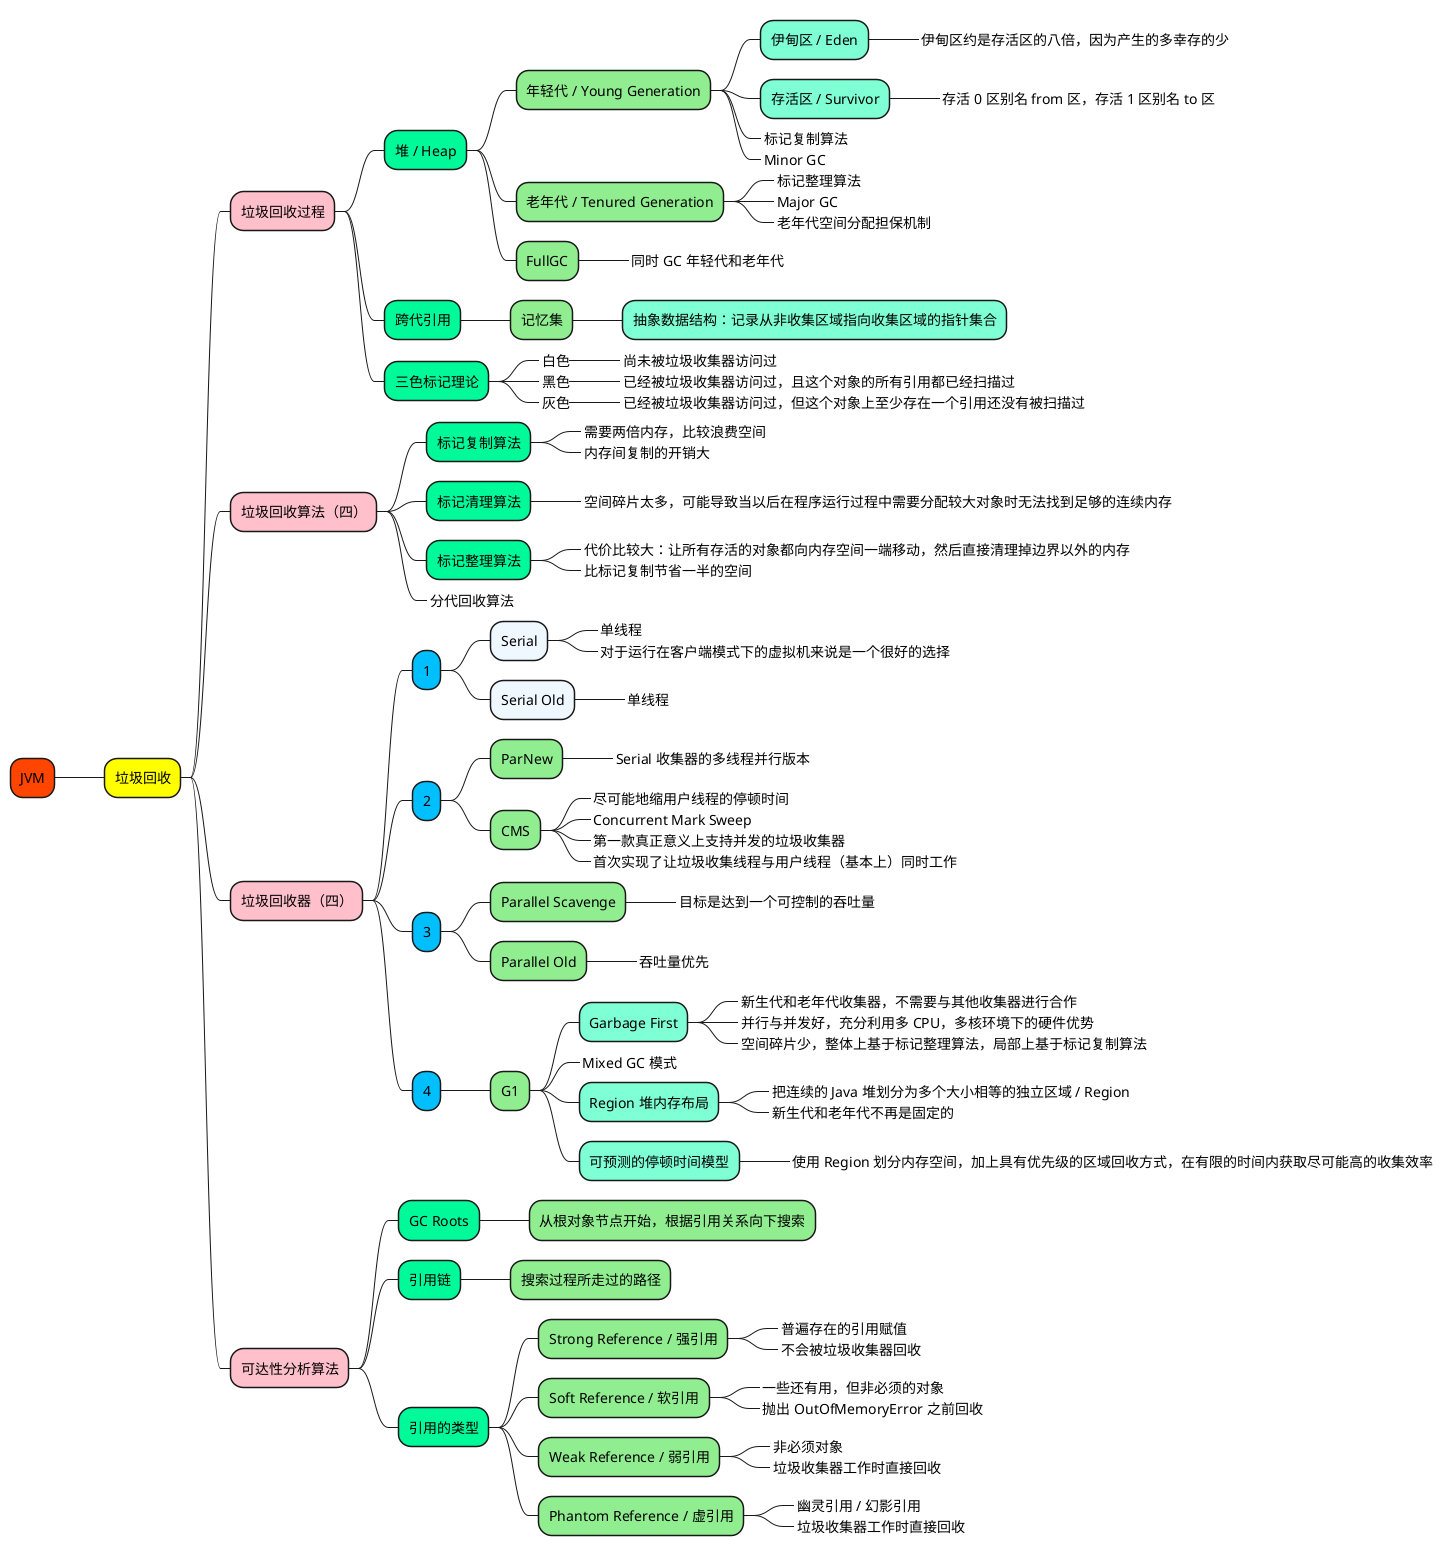 @startmindmap

+[#OrangeRed] JVM

++[#yellow] 垃圾回收

+++[#Pink] 垃圾回收过程

++++[#MediumSpringGreen] 堆 / Heap

+++++[#LightGreen] 年轻代 / Young Generation
++++++[#Aquamarine] 伊甸区 / Eden
+++++++[#Aquamarine]_ 伊甸区约是存活区的八倍，因为产生的多幸存的少
++++++[#Aquamarine] 存活区 / Survivor
+++++++[#Aquamarine]_ 存活 0 区别名 from 区，存活 1 区别名 to 区
++++++[#Aquamarine]_ 标记复制算法
++++++[#Aquamarine]_ Minor GC

+++++[#LightGreen] 老年代 / Tenured Generation
++++++[#Aquamarine]_ 标记整理算法
++++++[#Aquamarine]_ Major GC
++++++[#GhostWhite]_ 老年代空间分配担保机制

+++++[#LightGreen] FullGC
++++++_ 同时 GC 年轻代和老年代

++++[#MediumSpringGreen] 跨代引用
+++++[#LightGreen] 记忆集
++++++[#Aquamarine] 抽象数据结构：记录从非收集区域指向收集区域的指针集合

++++[#MediumSpringGreen] 三色标记理论
+++++[#LightGreen]_ 白色
++++++[#Aquamarine]_ 尚未被垃圾收集器访问过
+++++[#LightGreen]_ 黑色
++++++[#Aquamarine]_ 已经被垃圾收集器访问过，且这个对象的所有引用都已经扫描过
+++++[#LightGreen]_ 灰色
++++++[#Aquamarine]_ 已经被垃圾收集器访问过，但这个对象上至少存在一个引用还没有被扫描过


+++[#Pink] 垃圾回收算法（四）

++++[#MediumSpringGreen] 标记复制算法
+++++_ 需要两倍内存，比较浪费空间
+++++_ 内存间复制的开销大

++++[#MediumSpringGreen] 标记清理算法
+++++_ 空间碎片太多，可能导致当以后在程序运行过程中需要分配较大对象时无法找到足够的连续内存

++++[#MediumSpringGreen] 标记整理算法
+++++_ 代价比较大：让所有存活的对象都向内存空间一端移动，然后直接清理掉边界以外的内存
+++++_ 比标记复制节省一半的空间

++++[#MediumSpringGreen]_ 分代回收算法


+++[#Pink] 垃圾回收器（四）

++++[#DeepSkyBlue] 1
+++++[#AliceBlue] Serial
++++++[#AliceBlue]_ 单线程
++++++[#AliceBlue]_ 对于运行在客户端模式下的虚拟机来说是一个很好的选择
+++++[#AliceBlue] Serial Old
++++++[#AliceBlue]_ 单线程

++++[#DeepSkyBlue] 2
+++++[#LightGreen] ParNew
++++++[#LightGreen]_ Serial 收集器的多线程并行版本
+++++[#LightGreen] CMS
++++++[#LightGreen]_ 尽可能地缩用户线程的停顿时间
++++++[#LightGreen]_ Concurrent Mark Sweep
++++++[#LightGreen]_ 第一款真正意义上支持并发的垃圾收集器
++++++[#LightGreen]_ 首次实现了让垃圾收集线程与用户线程（基本上）同时工作

++++[#DeepSkyBlue] 3
+++++[#LightGreen] Parallel Scavenge
++++++[#LightGreen]_ 目标是达到一个可控制的吞吐量
+++++[#LightGreen] Parallel Old
++++++[#LightGreen]_ 吞吐量优先

++++[#DeepSkyBlue] 4
+++++[#LightGreen] G1

++++++[#Aquamarine] Garbage First
+++++++[#Aquamarine]_ 新生代和老年代收集器，不需要与其他收集器进行合作
+++++++[#Aquamarine]_ 并行与并发好，充分利用多 CPU，多核环境下的硬件优势
+++++++[#Aquamarine]_ 空间碎片少，整体上基于标记整理算法，局部上基于标记复制算法

++++++[#Aquamarine]_ Mixed GC 模式

++++++[#Aquamarine] Region 堆内存布局
+++++++[#Aquamarine]_ 把连续的 Java 堆划分为多个大小相等的独立区域 / Region
+++++++[#Aquamarine]_ 新生代和老年代不再是固定的

++++++[#Aquamarine] 可预测的停顿时间模型
+++++++[#Aquamarine]_ 使用 Region 划分内存空间，加上具有优先级的区域回收方式，在有限的时间内获取尽可能高的收集效率


+++[#Pink] 可达性分析算法

++++[#MediumSpringGreen] GC Roots
+++++[#LightGreen] 从根对象节点开始，根据引用关系向下搜索
++++[#MediumSpringGreen] 引用链
+++++[#LightGreen] 搜索过程所走过的路径

++++[#MediumSpringGreen] 引用的类型
+++++[#LightGreen] Strong Reference / 强引用
++++++[#LightGreen]_ 普遍存在的引用赋值
++++++[#LightGreen]_ 不会被垃圾收集器回收

+++++[#LightGreen] Soft Reference / 软引用
++++++[#LightGreen]_ 一些还有用，但非必须的对象
++++++[#LightGreen]_ 抛出 OutOfMemoryError 之前回收

+++++[#LightGreen] Weak Reference / 弱引用
++++++[#LightGreen]_ 非必须对象
++++++[#LightGreen]_ 垃圾收集器工作时直接回收

+++++[#LightGreen] Phantom Reference / 虚引用
++++++[#LightGreen]_ 幽灵引用 / 幻影引用
++++++[#LightGreen]_ 垃圾收集器工作时直接回收



@endmindmap